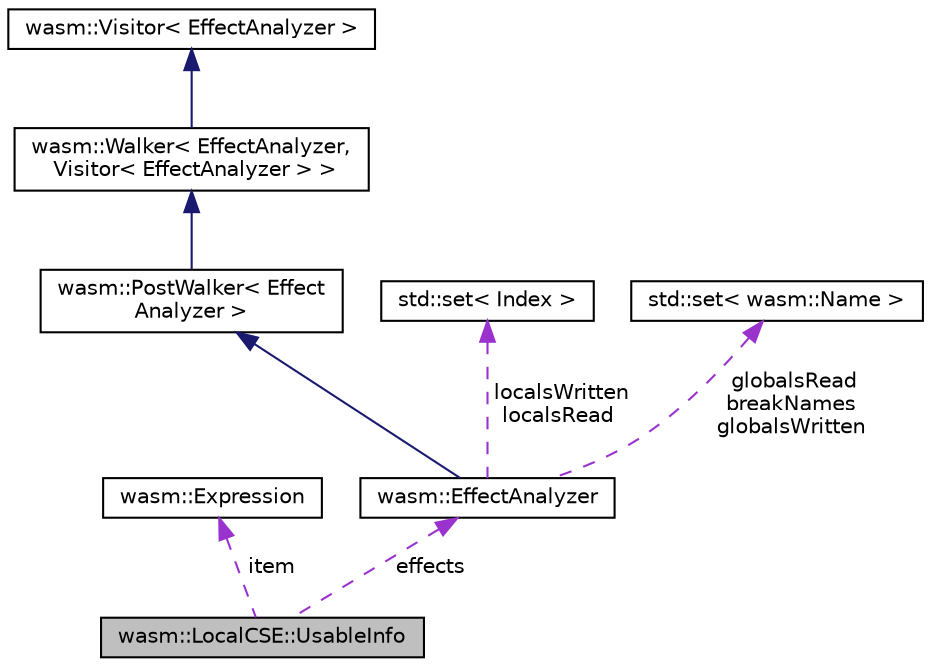 digraph "wasm::LocalCSE::UsableInfo"
{
  edge [fontname="Helvetica",fontsize="10",labelfontname="Helvetica",labelfontsize="10"];
  node [fontname="Helvetica",fontsize="10",shape=record];
  Node1 [label="wasm::LocalCSE::UsableInfo",height=0.2,width=0.4,color="black", fillcolor="grey75", style="filled", fontcolor="black"];
  Node2 -> Node1 [dir="back",color="darkorchid3",fontsize="10",style="dashed",label=" item" ];
  Node2 [label="wasm::Expression",height=0.2,width=0.4,color="black", fillcolor="white", style="filled",URL="$classwasm_1_1_expression.html"];
  Node3 -> Node1 [dir="back",color="darkorchid3",fontsize="10",style="dashed",label=" effects" ];
  Node3 [label="wasm::EffectAnalyzer",height=0.2,width=0.4,color="black", fillcolor="white", style="filled",URL="$structwasm_1_1_effect_analyzer.html"];
  Node4 -> Node3 [dir="back",color="midnightblue",fontsize="10",style="solid"];
  Node4 [label="wasm::PostWalker\< Effect\lAnalyzer \>",height=0.2,width=0.4,color="black", fillcolor="white", style="filled",URL="$structwasm_1_1_post_walker.html"];
  Node5 -> Node4 [dir="back",color="midnightblue",fontsize="10",style="solid"];
  Node5 [label="wasm::Walker\< EffectAnalyzer,\l Visitor\< EffectAnalyzer \> \>",height=0.2,width=0.4,color="black", fillcolor="white", style="filled",URL="$structwasm_1_1_walker.html"];
  Node6 -> Node5 [dir="back",color="midnightblue",fontsize="10",style="solid"];
  Node6 [label="wasm::Visitor\< EffectAnalyzer \>",height=0.2,width=0.4,color="black", fillcolor="white", style="filled",URL="$structwasm_1_1_visitor.html"];
  Node7 -> Node3 [dir="back",color="darkorchid3",fontsize="10",style="dashed",label=" localsWritten\nlocalsRead" ];
  Node7 [label="std::set\< Index \>",height=0.2,width=0.4,color="black", fillcolor="white", style="filled",URL="$classstd_1_1set.html"];
  Node8 -> Node3 [dir="back",color="darkorchid3",fontsize="10",style="dashed",label=" globalsRead\nbreakNames\nglobalsWritten" ];
  Node8 [label="std::set\< wasm::Name \>",height=0.2,width=0.4,color="black", fillcolor="white", style="filled",URL="$classstd_1_1set.html"];
}
